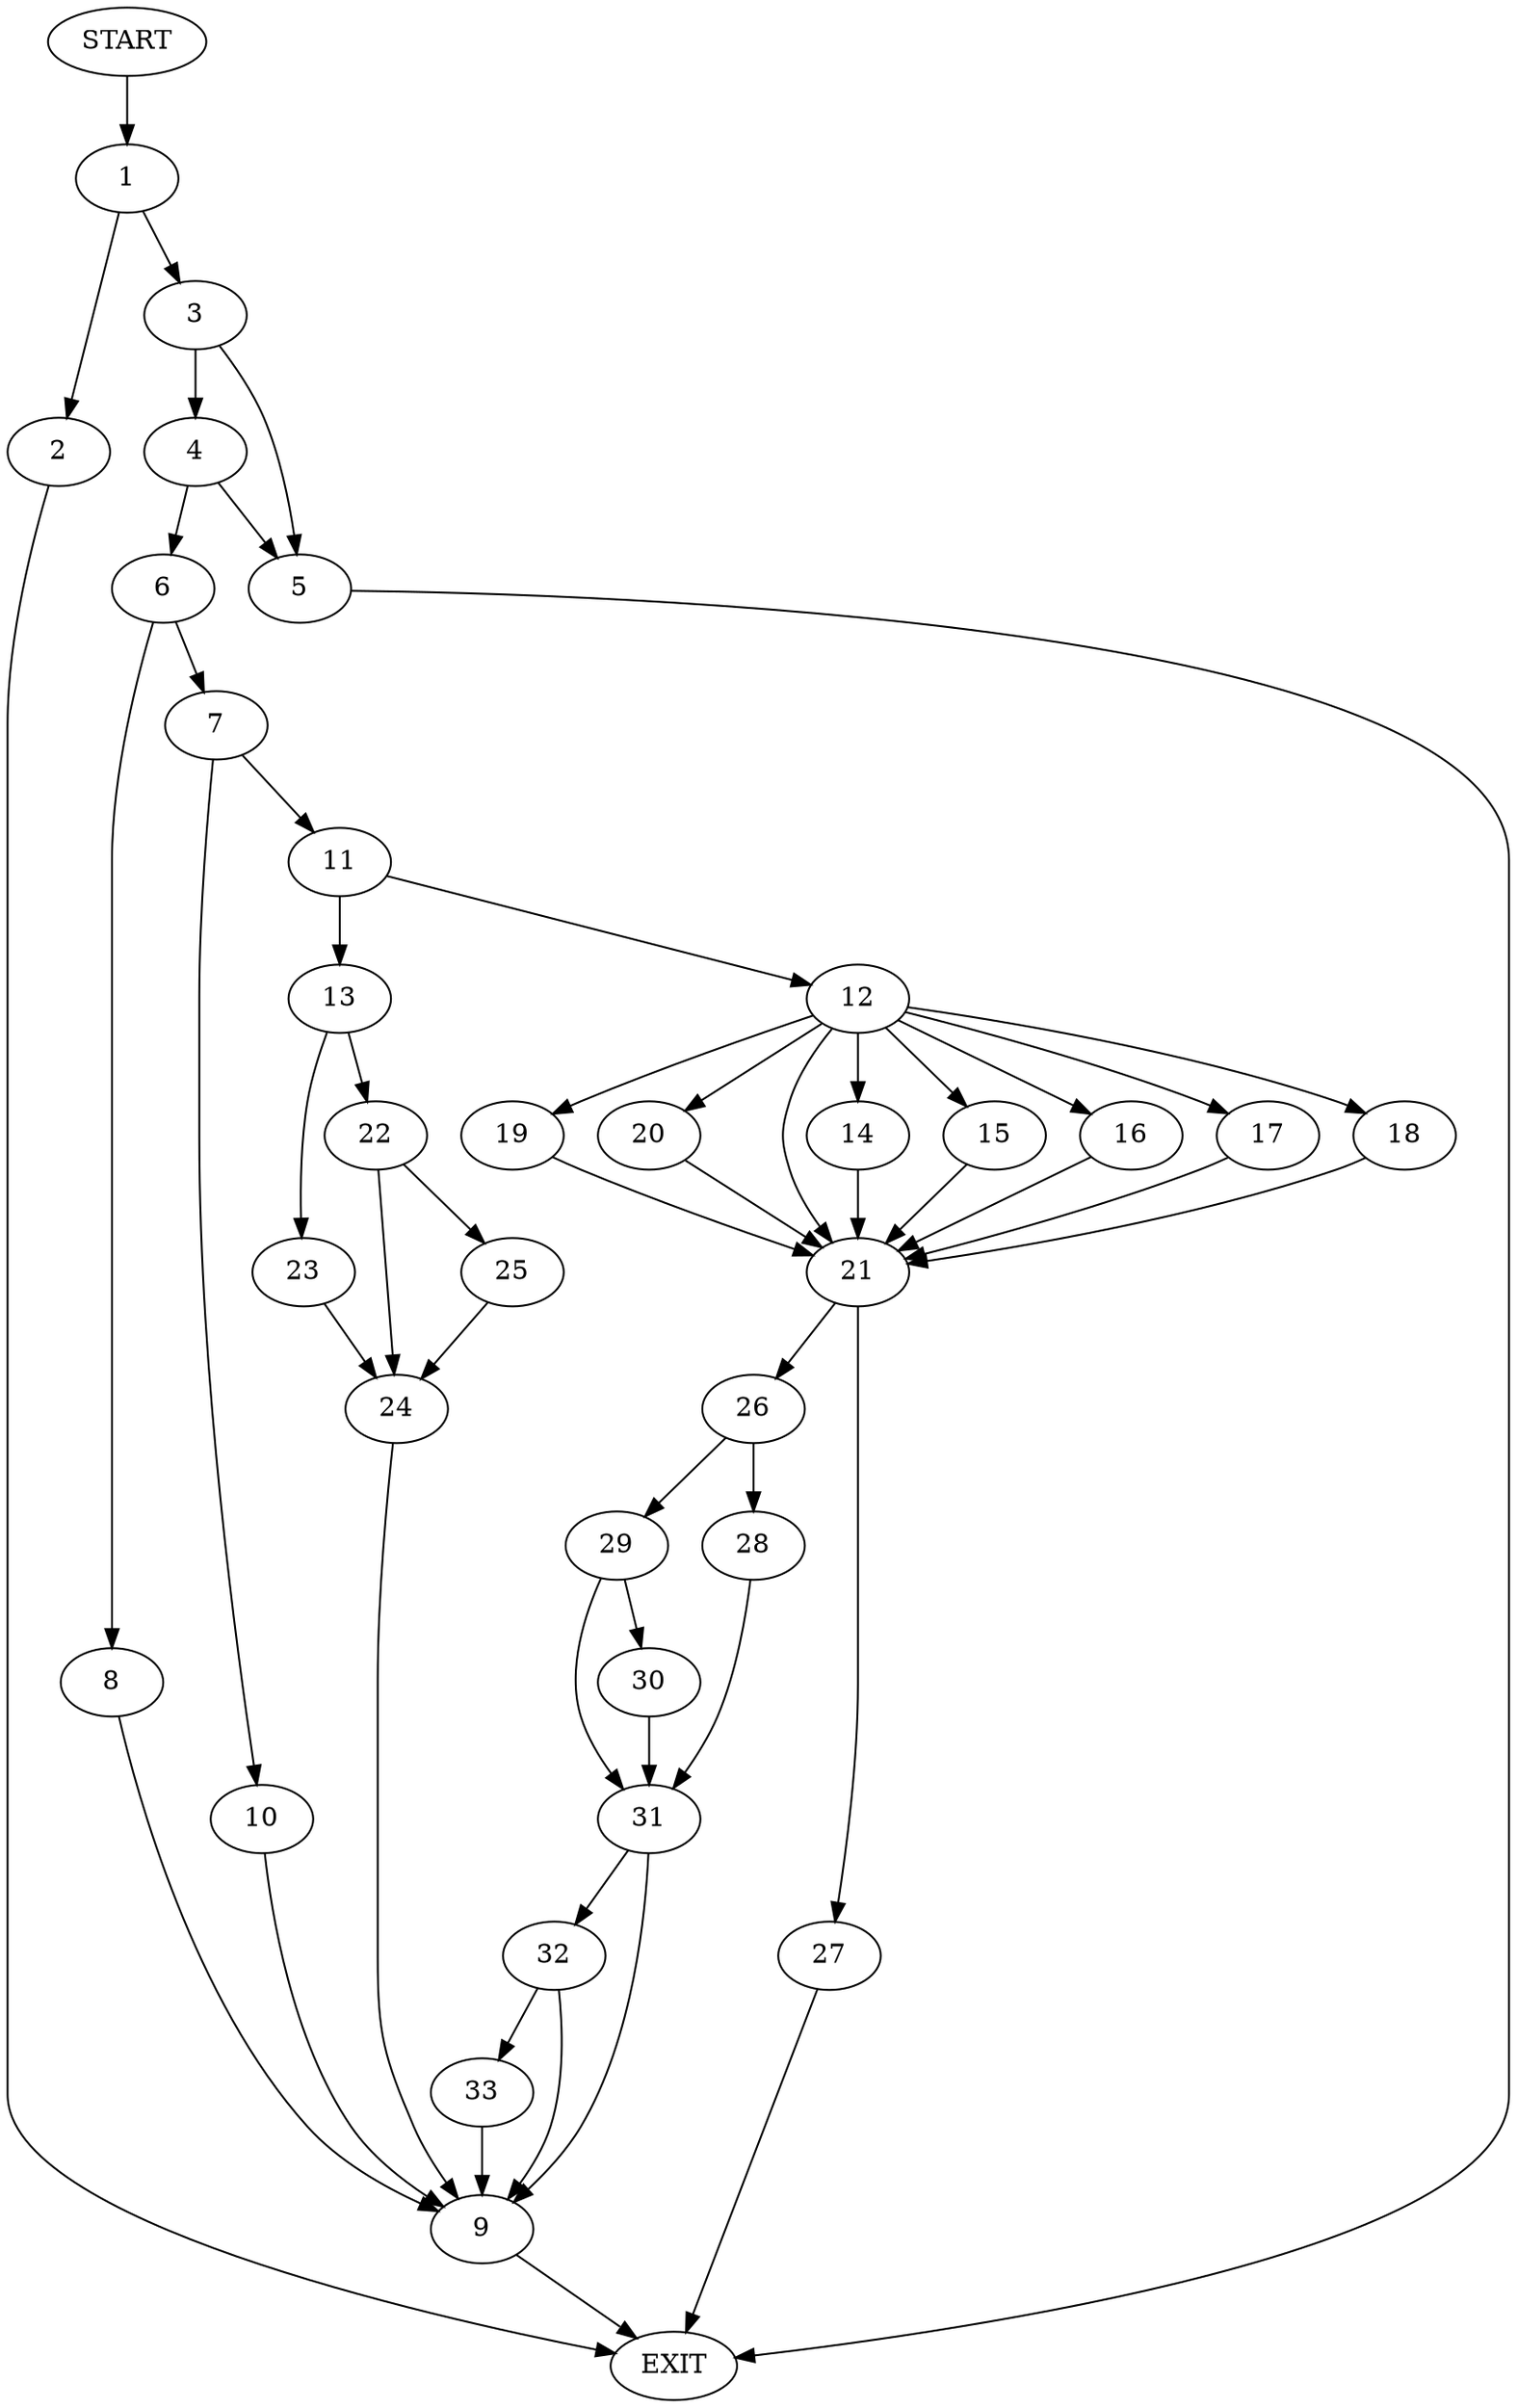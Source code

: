 digraph {
0 [label="START"]
34 [label="EXIT"]
0 -> 1
1 -> 2
1 -> 3
2 -> 34
3 -> 4
3 -> 5
4 -> 6
4 -> 5
5 -> 34
6 -> 7
6 -> 8
8 -> 9
7 -> 10
7 -> 11
9 -> 34
11 -> 12
11 -> 13
10 -> 9
12 -> 14
12 -> 15
12 -> 16
12 -> 17
12 -> 18
12 -> 19
12 -> 20
12 -> 21
13 -> 22
13 -> 23
23 -> 24
22 -> 25
22 -> 24
24 -> 9
25 -> 24
16 -> 21
15 -> 21
17 -> 21
20 -> 21
19 -> 21
18 -> 21
21 -> 26
21 -> 27
14 -> 21
27 -> 34
26 -> 28
26 -> 29
29 -> 30
29 -> 31
28 -> 31
31 -> 32
31 -> 9
30 -> 31
32 -> 33
32 -> 9
33 -> 9
}
